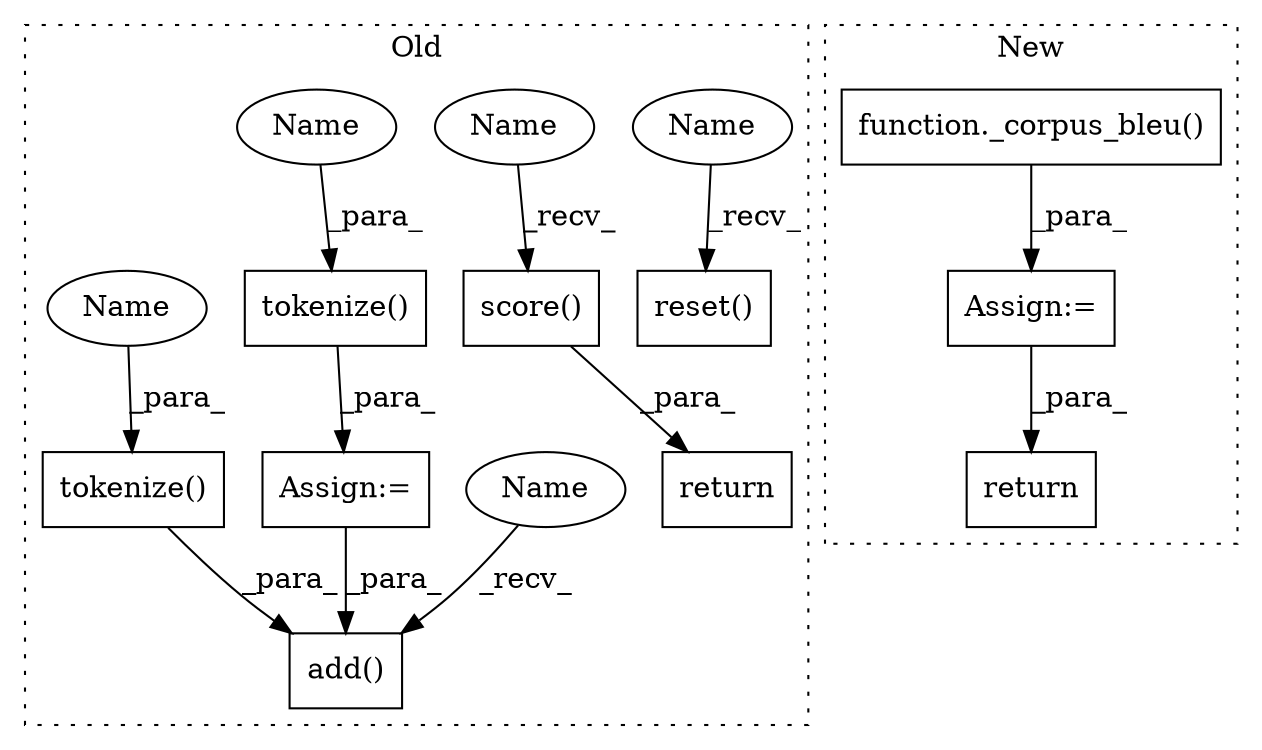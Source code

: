 digraph G {
subgraph cluster0 {
1 [label="return" a="93" s="3543" l="7" shape="box"];
5 [label="score()" a="75" s="3550" l="14" shape="box"];
6 [label="reset()" a="75" s="3377" l="27" shape="box"];
7 [label="add()" a="75" s="3514,3537" l="11,1" shape="box"];
8 [label="tokenize()" a="75" s="3417,3455" l="29,1" shape="box"];
9 [label="tokenize()" a="75" s="3469,3508" l="29,1" shape="box"];
10 [label="Assign:=" a="68" s="3414" l="3" shape="box"];
11 [label="Name" a="87" s="3377" l="6" shape="ellipse"];
12 [label="Name" a="87" s="3550" l="6" shape="ellipse"];
13 [label="Name" a="87" s="3514" l="6" shape="ellipse"];
14 [label="Name" a="87" s="3451" l="4" shape="ellipse"];
15 [label="Name" a="87" s="3504" l="4" shape="ellipse"];
label = "Old";
style="dotted";
}
subgraph cluster1 {
2 [label="function._corpus_bleu()" a="75" s="3722,3756" l="13,1" shape="box"];
3 [label="Assign:=" a="68" s="3719" l="3" shape="box"];
4 [label="return" a="93" s="3985" l="7" shape="box"];
label = "New";
style="dotted";
}
2 -> 3 [label="_para_"];
3 -> 4 [label="_para_"];
5 -> 1 [label="_para_"];
8 -> 10 [label="_para_"];
9 -> 7 [label="_para_"];
10 -> 7 [label="_para_"];
11 -> 6 [label="_recv_"];
12 -> 5 [label="_recv_"];
13 -> 7 [label="_recv_"];
14 -> 8 [label="_para_"];
15 -> 9 [label="_para_"];
}